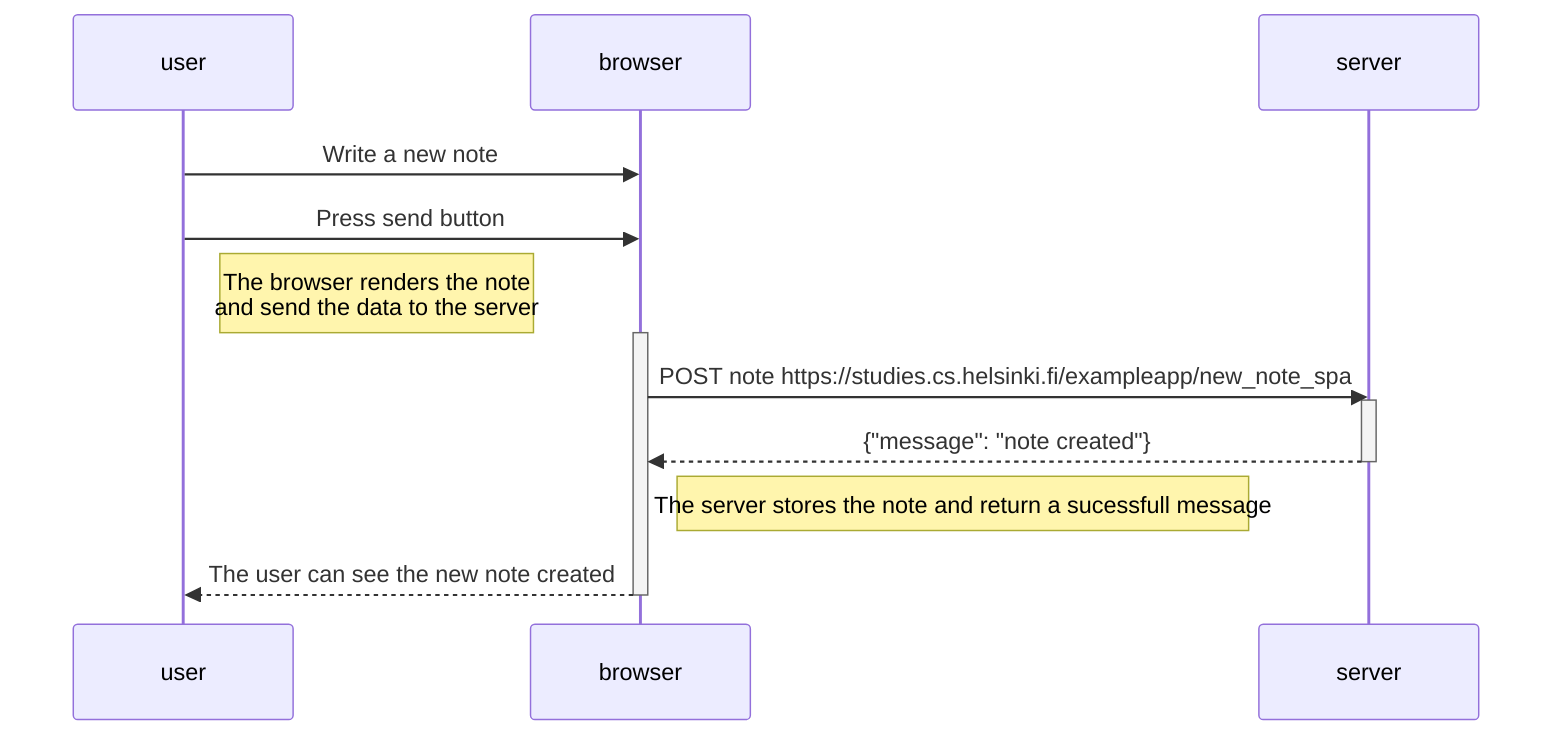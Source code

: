 sequenceDiagram
    participant user
    participant browser
    participant server

    user->>browser: Write a new note
    user->>browser: Press send button
    note right of user: The browser renders the note <br> and send the data to the server

    activate browser

    browser->>server: POST note https://studies.cs.helsinki.fi/exampleapp/new_note_spa
    activate server
    server-->>browser: {"message": "note created"}
    deactivate server
    note right of browser: The server stores the note and return a sucessfull message

    browser-->>user: The user can see the new note created

    deactivate browser
